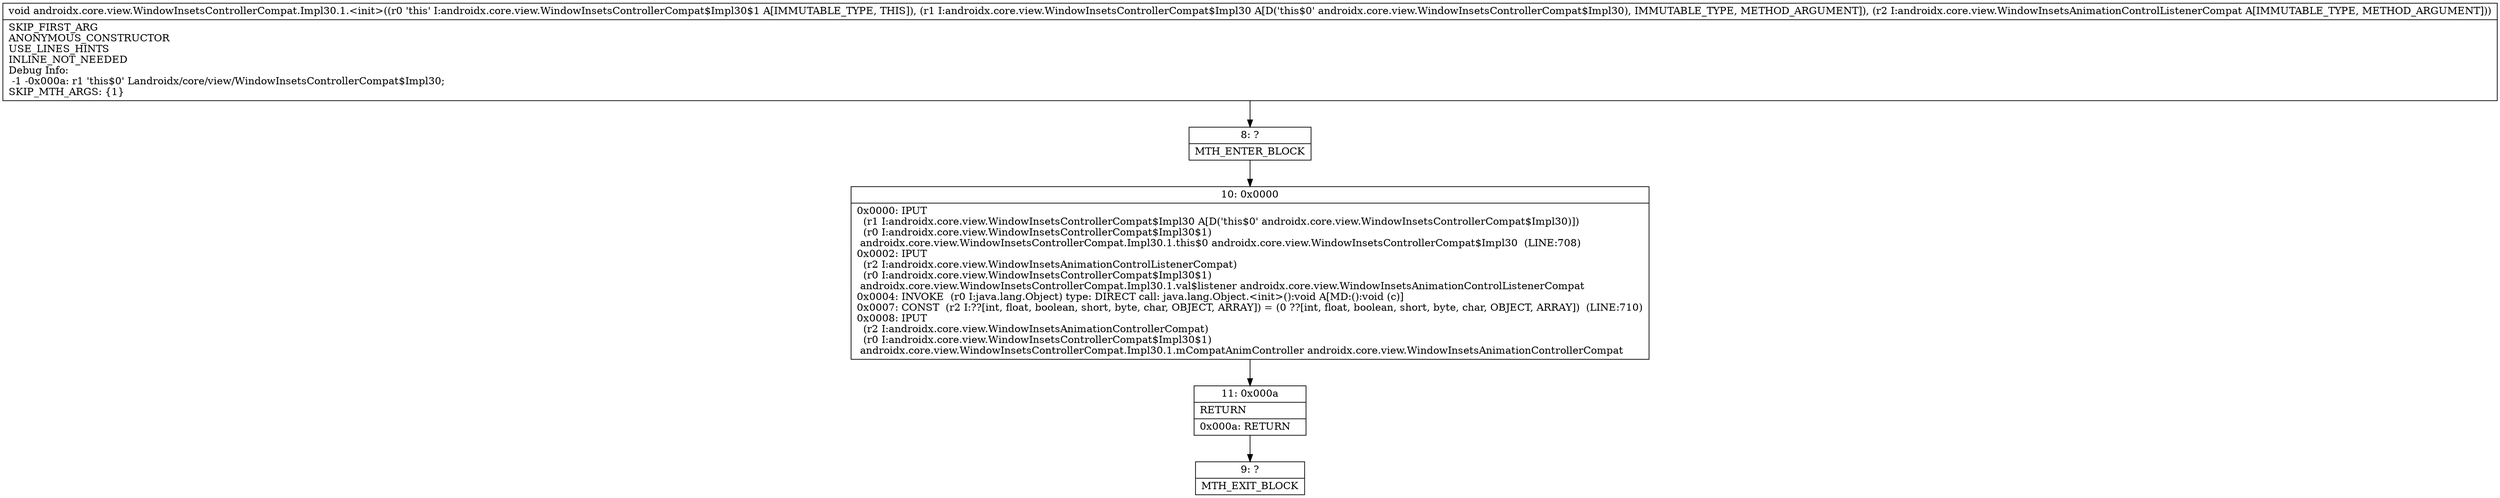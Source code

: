 digraph "CFG forandroidx.core.view.WindowInsetsControllerCompat.Impl30.1.\<init\>(Landroidx\/core\/view\/WindowInsetsControllerCompat$Impl30;Landroidx\/core\/view\/WindowInsetsAnimationControlListenerCompat;)V" {
Node_8 [shape=record,label="{8\:\ ?|MTH_ENTER_BLOCK\l}"];
Node_10 [shape=record,label="{10\:\ 0x0000|0x0000: IPUT  \l  (r1 I:androidx.core.view.WindowInsetsControllerCompat$Impl30 A[D('this$0' androidx.core.view.WindowInsetsControllerCompat$Impl30)])\l  (r0 I:androidx.core.view.WindowInsetsControllerCompat$Impl30$1)\l androidx.core.view.WindowInsetsControllerCompat.Impl30.1.this$0 androidx.core.view.WindowInsetsControllerCompat$Impl30  (LINE:708)\l0x0002: IPUT  \l  (r2 I:androidx.core.view.WindowInsetsAnimationControlListenerCompat)\l  (r0 I:androidx.core.view.WindowInsetsControllerCompat$Impl30$1)\l androidx.core.view.WindowInsetsControllerCompat.Impl30.1.val$listener androidx.core.view.WindowInsetsAnimationControlListenerCompat \l0x0004: INVOKE  (r0 I:java.lang.Object) type: DIRECT call: java.lang.Object.\<init\>():void A[MD:():void (c)]\l0x0007: CONST  (r2 I:??[int, float, boolean, short, byte, char, OBJECT, ARRAY]) = (0 ??[int, float, boolean, short, byte, char, OBJECT, ARRAY])  (LINE:710)\l0x0008: IPUT  \l  (r2 I:androidx.core.view.WindowInsetsAnimationControllerCompat)\l  (r0 I:androidx.core.view.WindowInsetsControllerCompat$Impl30$1)\l androidx.core.view.WindowInsetsControllerCompat.Impl30.1.mCompatAnimController androidx.core.view.WindowInsetsAnimationControllerCompat \l}"];
Node_11 [shape=record,label="{11\:\ 0x000a|RETURN\l|0x000a: RETURN   \l}"];
Node_9 [shape=record,label="{9\:\ ?|MTH_EXIT_BLOCK\l}"];
MethodNode[shape=record,label="{void androidx.core.view.WindowInsetsControllerCompat.Impl30.1.\<init\>((r0 'this' I:androidx.core.view.WindowInsetsControllerCompat$Impl30$1 A[IMMUTABLE_TYPE, THIS]), (r1 I:androidx.core.view.WindowInsetsControllerCompat$Impl30 A[D('this$0' androidx.core.view.WindowInsetsControllerCompat$Impl30), IMMUTABLE_TYPE, METHOD_ARGUMENT]), (r2 I:androidx.core.view.WindowInsetsAnimationControlListenerCompat A[IMMUTABLE_TYPE, METHOD_ARGUMENT]))  | SKIP_FIRST_ARG\lANONYMOUS_CONSTRUCTOR\lUSE_LINES_HINTS\lINLINE_NOT_NEEDED\lDebug Info:\l  \-1 \-0x000a: r1 'this$0' Landroidx\/core\/view\/WindowInsetsControllerCompat$Impl30;\lSKIP_MTH_ARGS: \{1\}\l}"];
MethodNode -> Node_8;Node_8 -> Node_10;
Node_10 -> Node_11;
Node_11 -> Node_9;
}

